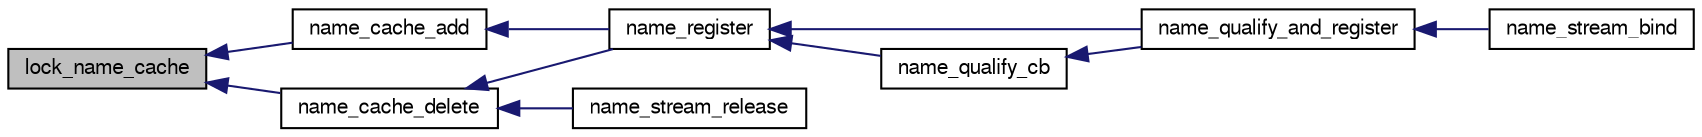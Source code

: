 digraph G
{
  edge [fontname="FreeSans",fontsize="10",labelfontname="FreeSans",labelfontsize="10"];
  node [fontname="FreeSans",fontsize="10",shape=record];
  rankdir=LR;
  Node1 [label="lock_name_cache",height=0.2,width=0.4,color="black", fillcolor="grey75", style="filled" fontcolor="black"];
  Node1 -> Node2 [dir=back,color="midnightblue",fontsize="10",style="solid",fontname="FreeSans"];
  Node2 [label="name_cache_add",height=0.2,width=0.4,color="black", fillcolor="white", style="filled",URL="$namestack__priv_8h.html#aa6e1ff7767ba286a06b81fe430b0e76f"];
  Node2 -> Node3 [dir=back,color="midnightblue",fontsize="10",style="solid",fontname="FreeSans"];
  Node3 [label="name_register",height=0.2,width=0.4,color="black", fillcolor="white", style="filled",URL="$af__name_8c.html#af7bcfb1b057d29df2729a1aad286c6ec"];
  Node3 -> Node4 [dir=back,color="midnightblue",fontsize="10",style="solid",fontname="FreeSans"];
  Node4 [label="name_qualify_and_register",height=0.2,width=0.4,color="black", fillcolor="white", style="filled",URL="$af__name_8c.html#a7b361fea06308c8ad46651ac195033b0"];
  Node4 -> Node5 [dir=back,color="midnightblue",fontsize="10",style="solid",fontname="FreeSans"];
  Node5 [label="name_stream_bind",height=0.2,width=0.4,color="black", fillcolor="white", style="filled",URL="$af__name_8c.html#a3a2adf5361993cef9bbe48178469714f"];
  Node3 -> Node6 [dir=back,color="midnightblue",fontsize="10",style="solid",fontname="FreeSans"];
  Node6 [label="name_qualify_cb",height=0.2,width=0.4,color="black", fillcolor="white", style="filled",URL="$af__name_8c.html#a2d725a6eb751e0f660eba52d2a76249b"];
  Node6 -> Node4 [dir=back,color="midnightblue",fontsize="10",style="solid",fontname="FreeSans"];
  Node1 -> Node7 [dir=back,color="midnightblue",fontsize="10",style="solid",fontname="FreeSans"];
  Node7 [label="name_cache_delete",height=0.2,width=0.4,color="black", fillcolor="white", style="filled",URL="$namestack__priv_8h.html#aa1fb6667246cbfbc4f63436093f59535"];
  Node7 -> Node3 [dir=back,color="midnightblue",fontsize="10",style="solid",fontname="FreeSans"];
  Node7 -> Node8 [dir=back,color="midnightblue",fontsize="10",style="solid",fontname="FreeSans"];
  Node8 [label="name_stream_release",height=0.2,width=0.4,color="black", fillcolor="white", style="filled",URL="$af__name_8c.html#a562b6dd09744c1ddb2d1a8378d30addc"];
}
